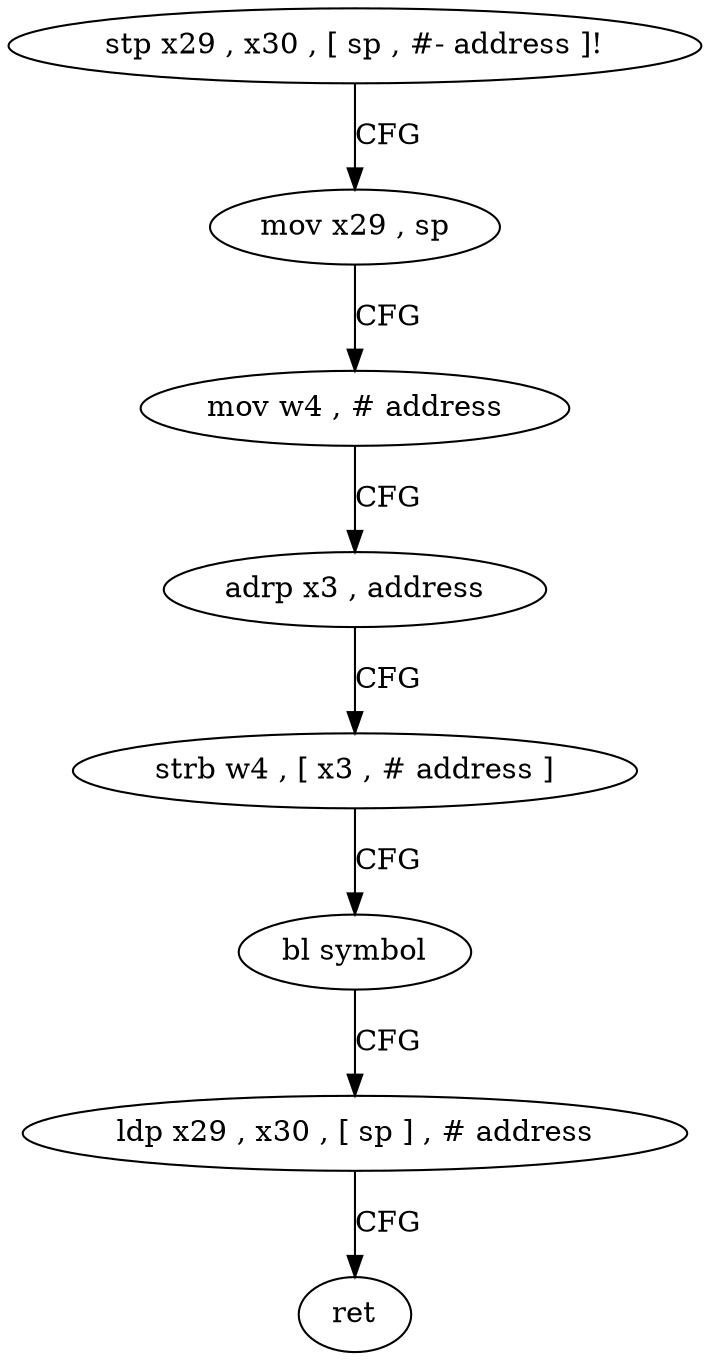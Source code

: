 digraph "func" {
"4245028" [label = "stp x29 , x30 , [ sp , #- address ]!" ]
"4245032" [label = "mov x29 , sp" ]
"4245036" [label = "mov w4 , # address" ]
"4245040" [label = "adrp x3 , address" ]
"4245044" [label = "strb w4 , [ x3 , # address ]" ]
"4245048" [label = "bl symbol" ]
"4245052" [label = "ldp x29 , x30 , [ sp ] , # address" ]
"4245056" [label = "ret" ]
"4245028" -> "4245032" [ label = "CFG" ]
"4245032" -> "4245036" [ label = "CFG" ]
"4245036" -> "4245040" [ label = "CFG" ]
"4245040" -> "4245044" [ label = "CFG" ]
"4245044" -> "4245048" [ label = "CFG" ]
"4245048" -> "4245052" [ label = "CFG" ]
"4245052" -> "4245056" [ label = "CFG" ]
}
